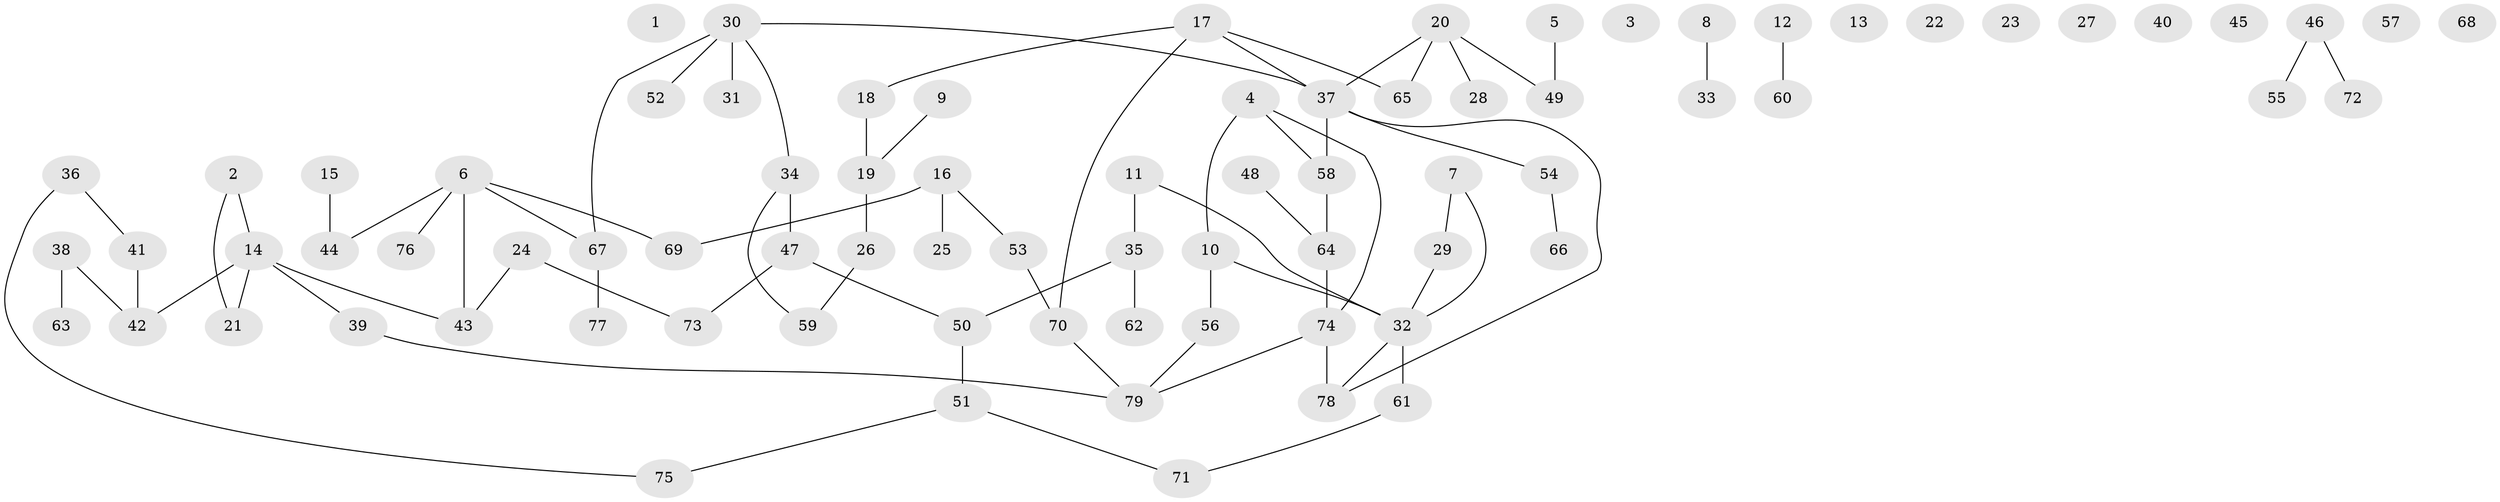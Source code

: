 // Generated by graph-tools (version 1.1) at 2025/00/03/09/25 03:00:45]
// undirected, 79 vertices, 80 edges
graph export_dot {
graph [start="1"]
  node [color=gray90,style=filled];
  1;
  2;
  3;
  4;
  5;
  6;
  7;
  8;
  9;
  10;
  11;
  12;
  13;
  14;
  15;
  16;
  17;
  18;
  19;
  20;
  21;
  22;
  23;
  24;
  25;
  26;
  27;
  28;
  29;
  30;
  31;
  32;
  33;
  34;
  35;
  36;
  37;
  38;
  39;
  40;
  41;
  42;
  43;
  44;
  45;
  46;
  47;
  48;
  49;
  50;
  51;
  52;
  53;
  54;
  55;
  56;
  57;
  58;
  59;
  60;
  61;
  62;
  63;
  64;
  65;
  66;
  67;
  68;
  69;
  70;
  71;
  72;
  73;
  74;
  75;
  76;
  77;
  78;
  79;
  2 -- 14;
  2 -- 21;
  4 -- 10;
  4 -- 58;
  4 -- 74;
  5 -- 49;
  6 -- 43;
  6 -- 44;
  6 -- 67;
  6 -- 69;
  6 -- 76;
  7 -- 29;
  7 -- 32;
  8 -- 33;
  9 -- 19;
  10 -- 32;
  10 -- 56;
  11 -- 32;
  11 -- 35;
  12 -- 60;
  14 -- 21;
  14 -- 39;
  14 -- 42;
  14 -- 43;
  15 -- 44;
  16 -- 25;
  16 -- 53;
  16 -- 69;
  17 -- 18;
  17 -- 37;
  17 -- 65;
  17 -- 70;
  18 -- 19;
  19 -- 26;
  20 -- 28;
  20 -- 37;
  20 -- 49;
  20 -- 65;
  24 -- 43;
  24 -- 73;
  26 -- 59;
  29 -- 32;
  30 -- 31;
  30 -- 34;
  30 -- 37;
  30 -- 52;
  30 -- 67;
  32 -- 61;
  32 -- 78;
  34 -- 47;
  34 -- 59;
  35 -- 50;
  35 -- 62;
  36 -- 41;
  36 -- 75;
  37 -- 54;
  37 -- 58;
  37 -- 78;
  38 -- 42;
  38 -- 63;
  39 -- 79;
  41 -- 42;
  46 -- 55;
  46 -- 72;
  47 -- 50;
  47 -- 73;
  48 -- 64;
  50 -- 51;
  51 -- 71;
  51 -- 75;
  53 -- 70;
  54 -- 66;
  56 -- 79;
  58 -- 64;
  61 -- 71;
  64 -- 74;
  67 -- 77;
  70 -- 79;
  74 -- 78;
  74 -- 79;
}
